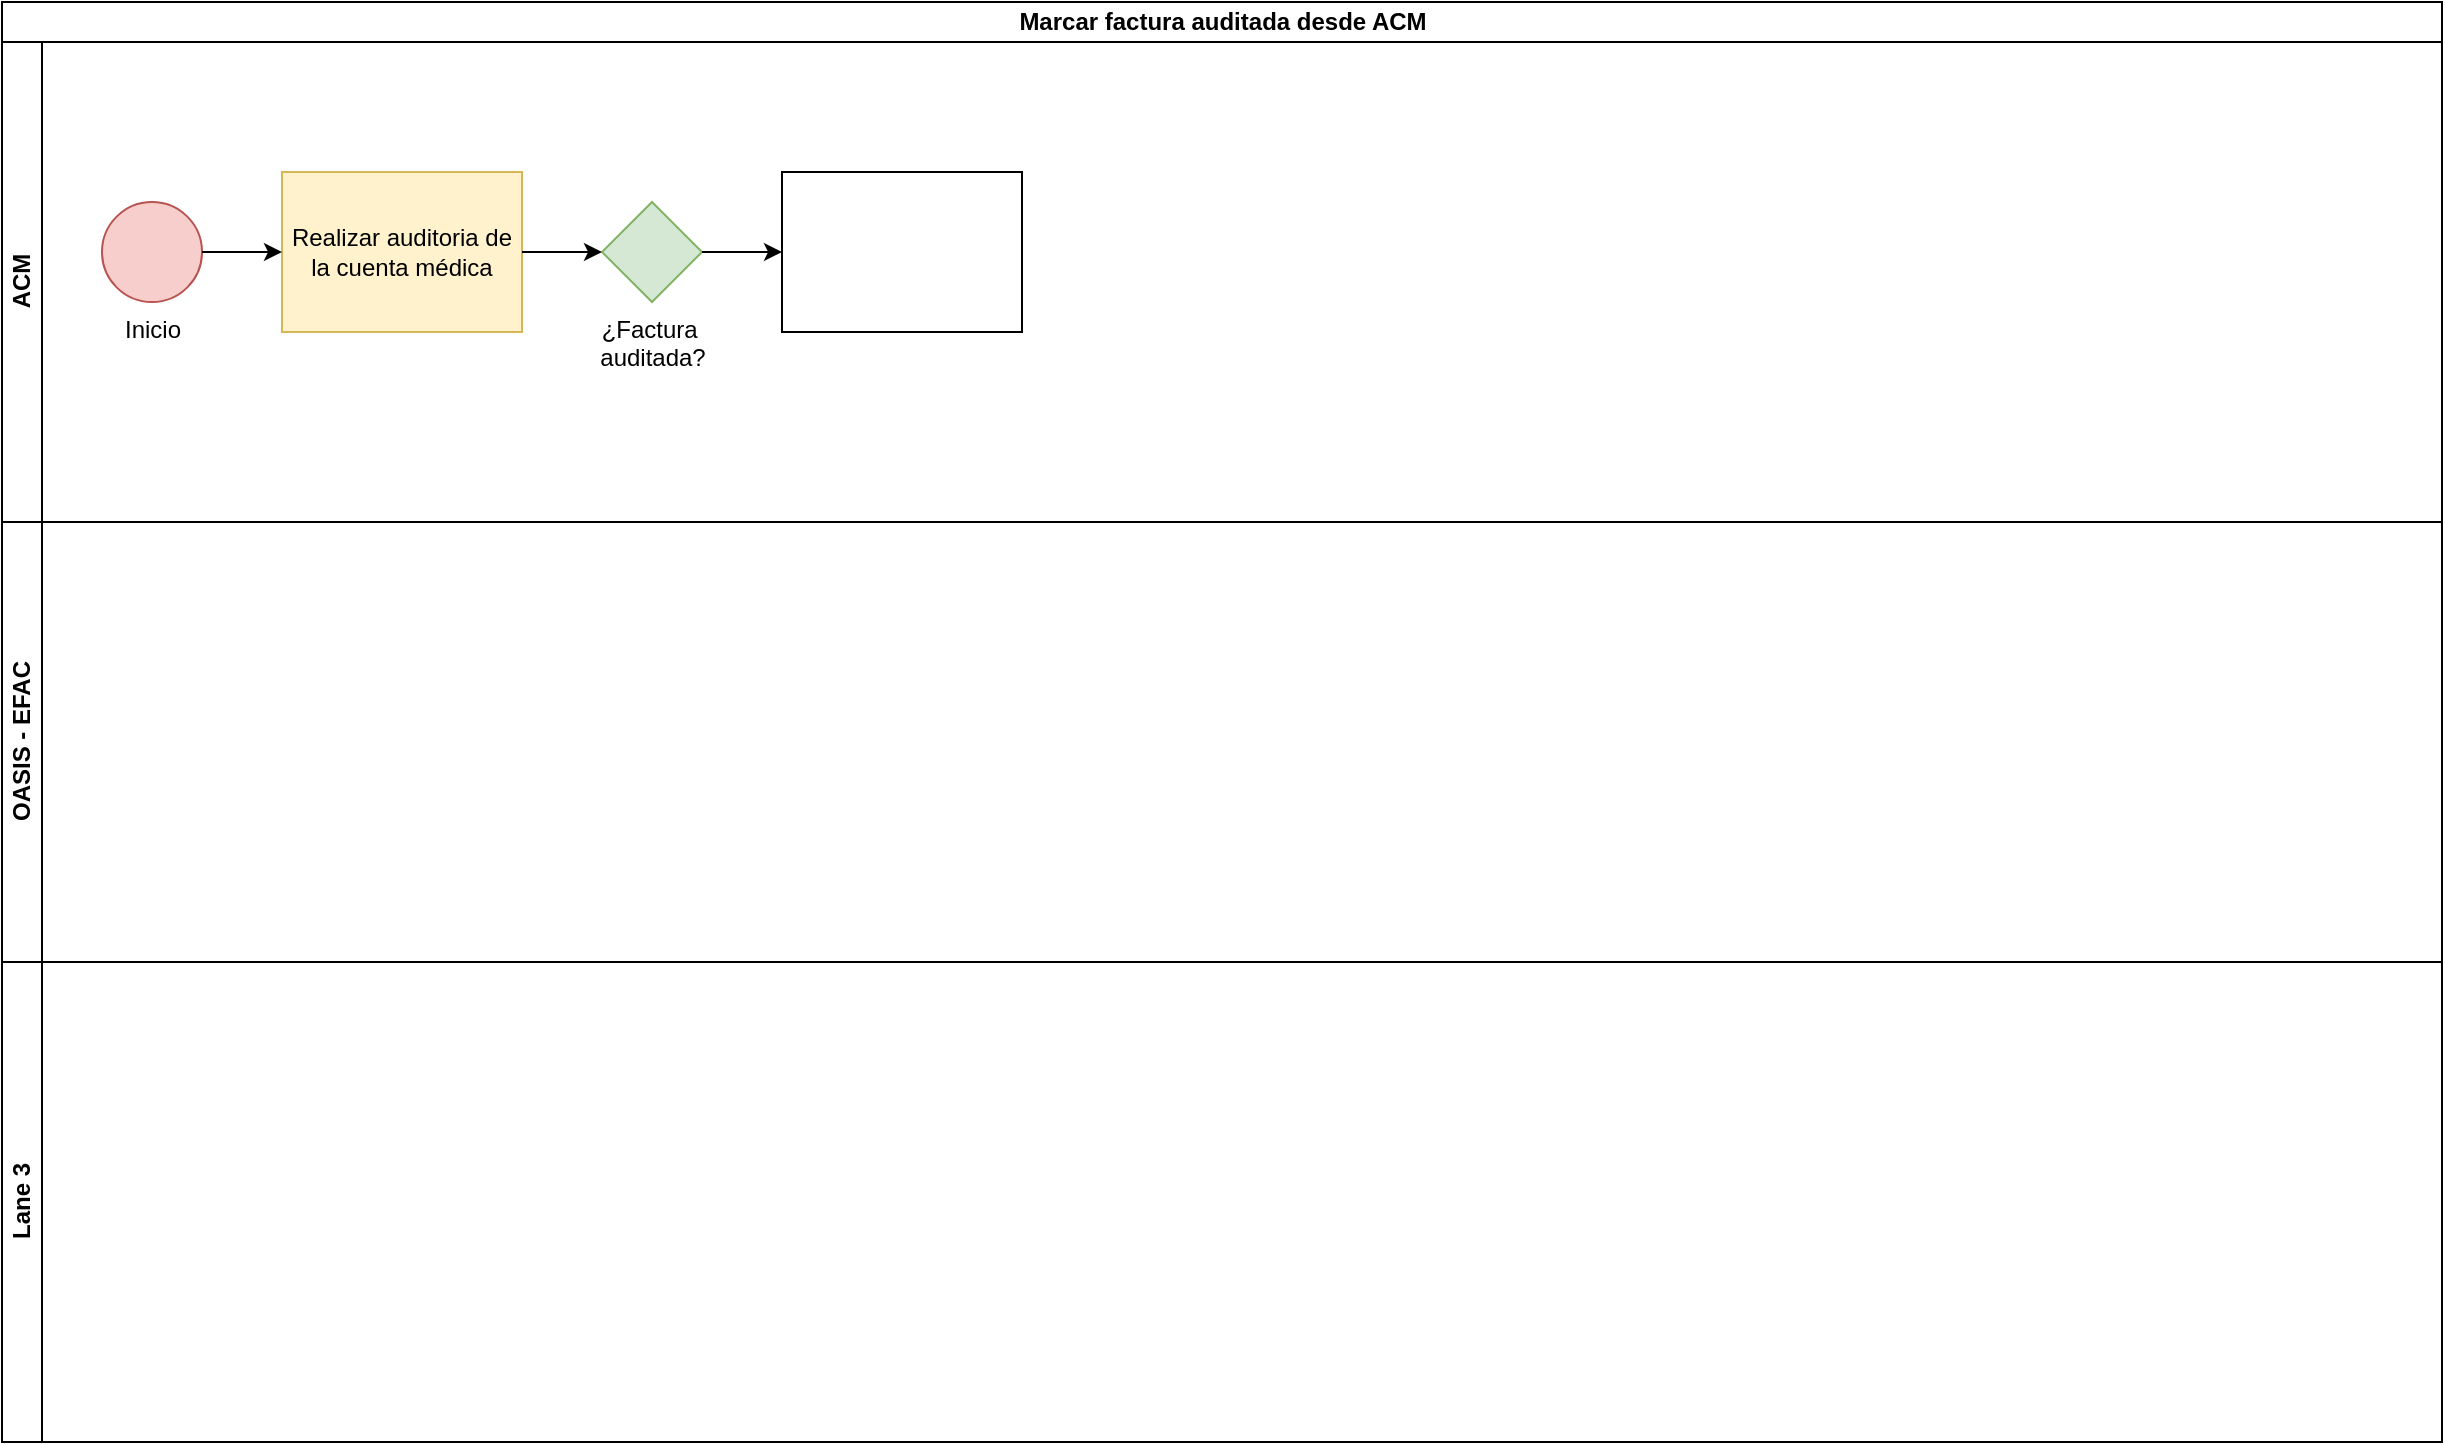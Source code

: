 <mxfile version="26.2.12">
  <diagram name="Página-1" id="3KgdzhqZwOY9PPRJzPEj">
    <mxGraphModel dx="1428" dy="751" grid="1" gridSize="10" guides="1" tooltips="1" connect="1" arrows="1" fold="1" page="1" pageScale="1" pageWidth="2910" pageHeight="1030" math="0" shadow="0">
      <root>
        <mxCell id="0" />
        <mxCell id="1" parent="0" />
        <mxCell id="fdoKeovFTsxE83Y9Cqnm-1" value="Marcar factura auditada desde ACM" style="swimlane;childLayout=stackLayout;resizeParent=1;resizeParentMax=0;horizontal=1;startSize=20;horizontalStack=0;html=1;" vertex="1" parent="1">
          <mxGeometry x="110" y="60" width="1220" height="720" as="geometry" />
        </mxCell>
        <mxCell id="fdoKeovFTsxE83Y9Cqnm-2" value="ACM" style="swimlane;startSize=20;horizontal=0;html=1;" vertex="1" parent="fdoKeovFTsxE83Y9Cqnm-1">
          <mxGeometry y="20" width="1220" height="240" as="geometry" />
        </mxCell>
        <mxCell id="fdoKeovFTsxE83Y9Cqnm-5" value="Inicio" style="points=[[0.145,0.145,0],[0.5,0,0],[0.855,0.145,0],[1,0.5,0],[0.855,0.855,0],[0.5,1,0],[0.145,0.855,0],[0,0.5,0]];shape=mxgraph.bpmn.event;html=1;verticalLabelPosition=bottom;labelBackgroundColor=#ffffff;verticalAlign=top;align=center;perimeter=ellipsePerimeter;outlineConnect=0;aspect=fixed;outline=standard;symbol=general;fillColor=#f8cecc;strokeColor=#b85450;" vertex="1" parent="fdoKeovFTsxE83Y9Cqnm-2">
          <mxGeometry x="50" y="80" width="50" height="50" as="geometry" />
        </mxCell>
        <mxCell id="fdoKeovFTsxE83Y9Cqnm-7" value="Realizar auditoria de la cuenta médica" style="points=[[0.25,0,0],[0.5,0,0],[0.75,0,0],[1,0.25,0],[1,0.5,0],[1,0.75,0],[0.75,1,0],[0.5,1,0],[0.25,1,0],[0,0.75,0],[0,0.5,0],[0,0.25,0]];shape=mxgraph.bpmn.task2;whiteSpace=wrap;rectStyle=rounded;size=10;html=1;container=1;expand=0;collapsible=0;taskMarker=abstract;fillColor=#fff2cc;strokeColor=#d6b656;" vertex="1" parent="fdoKeovFTsxE83Y9Cqnm-2">
          <mxGeometry x="140" y="65" width="120" height="80" as="geometry" />
        </mxCell>
        <mxCell id="fdoKeovFTsxE83Y9Cqnm-6" style="edgeStyle=orthogonalEdgeStyle;rounded=0;orthogonalLoop=1;jettySize=auto;html=1;" edge="1" parent="fdoKeovFTsxE83Y9Cqnm-2" source="fdoKeovFTsxE83Y9Cqnm-5" target="fdoKeovFTsxE83Y9Cqnm-7">
          <mxGeometry relative="1" as="geometry">
            <mxPoint x="140" y="105" as="targetPoint" />
          </mxGeometry>
        </mxCell>
        <mxCell id="fdoKeovFTsxE83Y9Cqnm-9" value="¿Factura&amp;nbsp;&lt;div&gt;auditada?&lt;/div&gt;" style="points=[[0.25,0.25,0],[0.5,0,0],[0.75,0.25,0],[1,0.5,0],[0.75,0.75,0],[0.5,1,0],[0.25,0.75,0],[0,0.5,0]];shape=mxgraph.bpmn.gateway2;html=1;verticalLabelPosition=bottom;labelBackgroundColor=#ffffff;verticalAlign=top;align=center;perimeter=rhombusPerimeter;outlineConnect=0;outline=none;symbol=none;fillColor=#d5e8d4;strokeColor=#82b366;" vertex="1" parent="fdoKeovFTsxE83Y9Cqnm-2">
          <mxGeometry x="300" y="80" width="50" height="50" as="geometry" />
        </mxCell>
        <mxCell id="fdoKeovFTsxE83Y9Cqnm-8" style="edgeStyle=orthogonalEdgeStyle;rounded=0;orthogonalLoop=1;jettySize=auto;html=1;" edge="1" parent="fdoKeovFTsxE83Y9Cqnm-2" source="fdoKeovFTsxE83Y9Cqnm-7" target="fdoKeovFTsxE83Y9Cqnm-9">
          <mxGeometry relative="1" as="geometry">
            <mxPoint x="310" y="105" as="targetPoint" />
          </mxGeometry>
        </mxCell>
        <mxCell id="fdoKeovFTsxE83Y9Cqnm-12" value="" style="points=[[0.25,0,0],[0.5,0,0],[0.75,0,0],[1,0.25,0],[1,0.5,0],[1,0.75,0],[0.75,1,0],[0.5,1,0],[0.25,1,0],[0,0.75,0],[0,0.5,0],[0,0.25,0]];shape=mxgraph.bpmn.task2;whiteSpace=wrap;rectStyle=rounded;size=10;html=1;container=1;expand=0;collapsible=0;taskMarker=abstract;" vertex="1" parent="fdoKeovFTsxE83Y9Cqnm-2">
          <mxGeometry x="390" y="65" width="120" height="80" as="geometry" />
        </mxCell>
        <mxCell id="fdoKeovFTsxE83Y9Cqnm-10" style="edgeStyle=orthogonalEdgeStyle;rounded=0;orthogonalLoop=1;jettySize=auto;html=1;" edge="1" parent="fdoKeovFTsxE83Y9Cqnm-2" source="fdoKeovFTsxE83Y9Cqnm-9" target="fdoKeovFTsxE83Y9Cqnm-12">
          <mxGeometry relative="1" as="geometry">
            <mxPoint x="390" y="105" as="targetPoint" />
          </mxGeometry>
        </mxCell>
        <mxCell id="fdoKeovFTsxE83Y9Cqnm-3" value="OASIS - EFAC" style="swimlane;startSize=20;horizontal=0;html=1;" vertex="1" parent="fdoKeovFTsxE83Y9Cqnm-1">
          <mxGeometry y="260" width="1220" height="220" as="geometry" />
        </mxCell>
        <mxCell id="fdoKeovFTsxE83Y9Cqnm-4" value="Lane 3" style="swimlane;startSize=20;horizontal=0;html=1;" vertex="1" parent="fdoKeovFTsxE83Y9Cqnm-1">
          <mxGeometry y="480" width="1220" height="240" as="geometry" />
        </mxCell>
      </root>
    </mxGraphModel>
  </diagram>
</mxfile>
